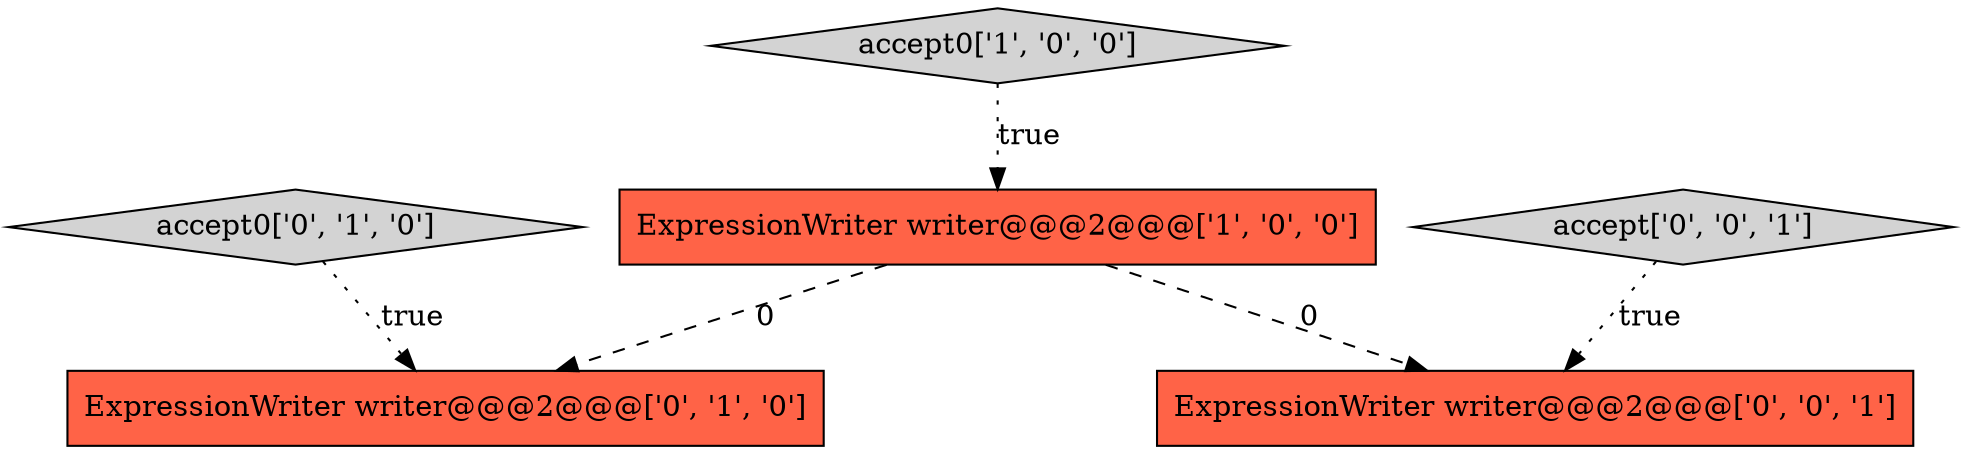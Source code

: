 digraph {
1 [style = filled, label = "accept0['1', '0', '0']", fillcolor = lightgray, shape = diamond image = "AAA0AAABBB1BBB"];
5 [style = filled, label = "accept['0', '0', '1']", fillcolor = lightgray, shape = diamond image = "AAA0AAABBB3BBB"];
3 [style = filled, label = "ExpressionWriter writer@@@2@@@['0', '1', '0']", fillcolor = tomato, shape = box image = "AAA1AAABBB2BBB"];
2 [style = filled, label = "accept0['0', '1', '0']", fillcolor = lightgray, shape = diamond image = "AAA0AAABBB2BBB"];
4 [style = filled, label = "ExpressionWriter writer@@@2@@@['0', '0', '1']", fillcolor = tomato, shape = box image = "AAA0AAABBB3BBB"];
0 [style = filled, label = "ExpressionWriter writer@@@2@@@['1', '0', '0']", fillcolor = tomato, shape = box image = "AAA1AAABBB1BBB"];
2->3 [style = dotted, label="true"];
0->4 [style = dashed, label="0"];
1->0 [style = dotted, label="true"];
0->3 [style = dashed, label="0"];
5->4 [style = dotted, label="true"];
}
